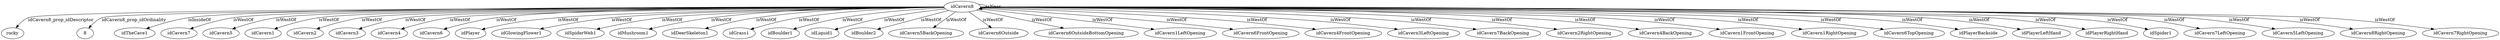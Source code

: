 digraph  {
idCavern8 [node_type=entity_node];
rocky [node_type=property_node];
8 [node_type=property_node];
idTheCave1 [node_type=entity_node];
idCavern7 [node_type=entity_node];
idCavern5 [node_type=entity_node];
idCavern1 [node_type=entity_node];
idCavern2 [node_type=entity_node];
idCavern3 [node_type=entity_node];
idCavern4 [node_type=entity_node];
idCavern6 [node_type=entity_node];
idPlayer [node_type=entity_node];
idGlowingFlower1 [node_type=entity_node];
idSpiderWeb1 [node_type=entity_node];
idMushroom1 [node_type=entity_node];
idDeerSkeleton1 [node_type=entity_node];
idGrass1 [node_type=entity_node];
idBoulder1 [node_type=entity_node];
idLiquid1 [node_type=entity_node];
idBoulder2 [node_type=entity_node];
idCavern5BackOpening [node_type=entity_node];
idCavern6Outside [node_type=entity_node];
idCavern6OutsideBottomOpening [node_type=entity_node];
idCavern1LeftOpening [node_type=entity_node];
idCavern6FrontOpening [node_type=entity_node];
idCavern4FrontOpening [node_type=entity_node];
idCavern3LeftOpening [node_type=entity_node];
idCavern7BackOpening [node_type=entity_node];
idCavern2RightOpening [node_type=entity_node];
idCavern4BackOpening [node_type=entity_node];
idCavern1FrontOpening [node_type=entity_node];
idCavern1RightOpening [node_type=entity_node];
idCavern6TopOpening [node_type=entity_node];
idPlayerBackside [node_type=entity_node];
idPlayerLeftHand [node_type=entity_node];
idPlayerRightHand [node_type=entity_node];
idSpider1 [node_type=entity_node];
idCavern7LeftOpening [node_type=entity_node];
idCavern5LeftOpening [node_type=entity_node];
idCavern8RightOpening [node_type=entity_node];
idCavern7RightOpening [node_type=entity_node];
idCavern8 -> rocky  [edge_type=property, label=idCavern8_prop_idDescriptor];
idCavern8 -> 8  [edge_type=property, label=idCavern8_prop_idOrdinality];
idCavern8 -> idTheCave1  [edge_type=relationship, label=isInsideOf];
idCavern8 -> idCavern7  [edge_type=relationship, label=isWestOf];
idCavern8 -> idCavern5  [edge_type=relationship, label=isWestOf];
idCavern8 -> idCavern1  [edge_type=relationship, label=isWestOf];
idCavern8 -> idCavern2  [edge_type=relationship, label=isWestOf];
idCavern8 -> idCavern3  [edge_type=relationship, label=isWestOf];
idCavern8 -> idCavern4  [edge_type=relationship, label=isWestOf];
idCavern8 -> idCavern6  [edge_type=relationship, label=isWestOf];
idCavern8 -> idCavern8  [edge_type=relationship, label=isNear];
idCavern8 -> idPlayer  [edge_type=relationship, label=isWestOf];
idCavern8 -> idGlowingFlower1  [edge_type=relationship, label=isWestOf];
idCavern8 -> idSpiderWeb1  [edge_type=relationship, label=isWestOf];
idCavern8 -> idMushroom1  [edge_type=relationship, label=isWestOf];
idCavern8 -> idDeerSkeleton1  [edge_type=relationship, label=isWestOf];
idCavern8 -> idGrass1  [edge_type=relationship, label=isWestOf];
idCavern8 -> idBoulder1  [edge_type=relationship, label=isWestOf];
idCavern8 -> idLiquid1  [edge_type=relationship, label=isWestOf];
idCavern8 -> idBoulder2  [edge_type=relationship, label=isWestOf];
idCavern8 -> idCavern5BackOpening  [edge_type=relationship, label=isWestOf];
idCavern8 -> idCavern6Outside  [edge_type=relationship, label=isWestOf];
idCavern8 -> idCavern6OutsideBottomOpening  [edge_type=relationship, label=isWestOf];
idCavern8 -> idCavern1LeftOpening  [edge_type=relationship, label=isWestOf];
idCavern8 -> idCavern6FrontOpening  [edge_type=relationship, label=isWestOf];
idCavern8 -> idCavern4FrontOpening  [edge_type=relationship, label=isWestOf];
idCavern8 -> idCavern3LeftOpening  [edge_type=relationship, label=isWestOf];
idCavern8 -> idCavern7BackOpening  [edge_type=relationship, label=isWestOf];
idCavern8 -> idCavern2RightOpening  [edge_type=relationship, label=isWestOf];
idCavern8 -> idCavern4BackOpening  [edge_type=relationship, label=isWestOf];
idCavern8 -> idCavern1FrontOpening  [edge_type=relationship, label=isWestOf];
idCavern8 -> idCavern1RightOpening  [edge_type=relationship, label=isWestOf];
idCavern8 -> idCavern6TopOpening  [edge_type=relationship, label=isWestOf];
idCavern8 -> idPlayerBackside  [edge_type=relationship, label=isWestOf];
idCavern8 -> idPlayerLeftHand  [edge_type=relationship, label=isWestOf];
idCavern8 -> idPlayerRightHand  [edge_type=relationship, label=isWestOf];
idCavern8 -> idSpider1  [edge_type=relationship, label=isWestOf];
idCavern8 -> idCavern7LeftOpening  [edge_type=relationship, label=isWestOf];
idCavern8 -> idCavern5LeftOpening  [edge_type=relationship, label=isWestOf];
idCavern8 -> idCavern8RightOpening  [edge_type=relationship, label=isWestOf];
idCavern8 -> idCavern7RightOpening  [edge_type=relationship, label=isWestOf];
}
